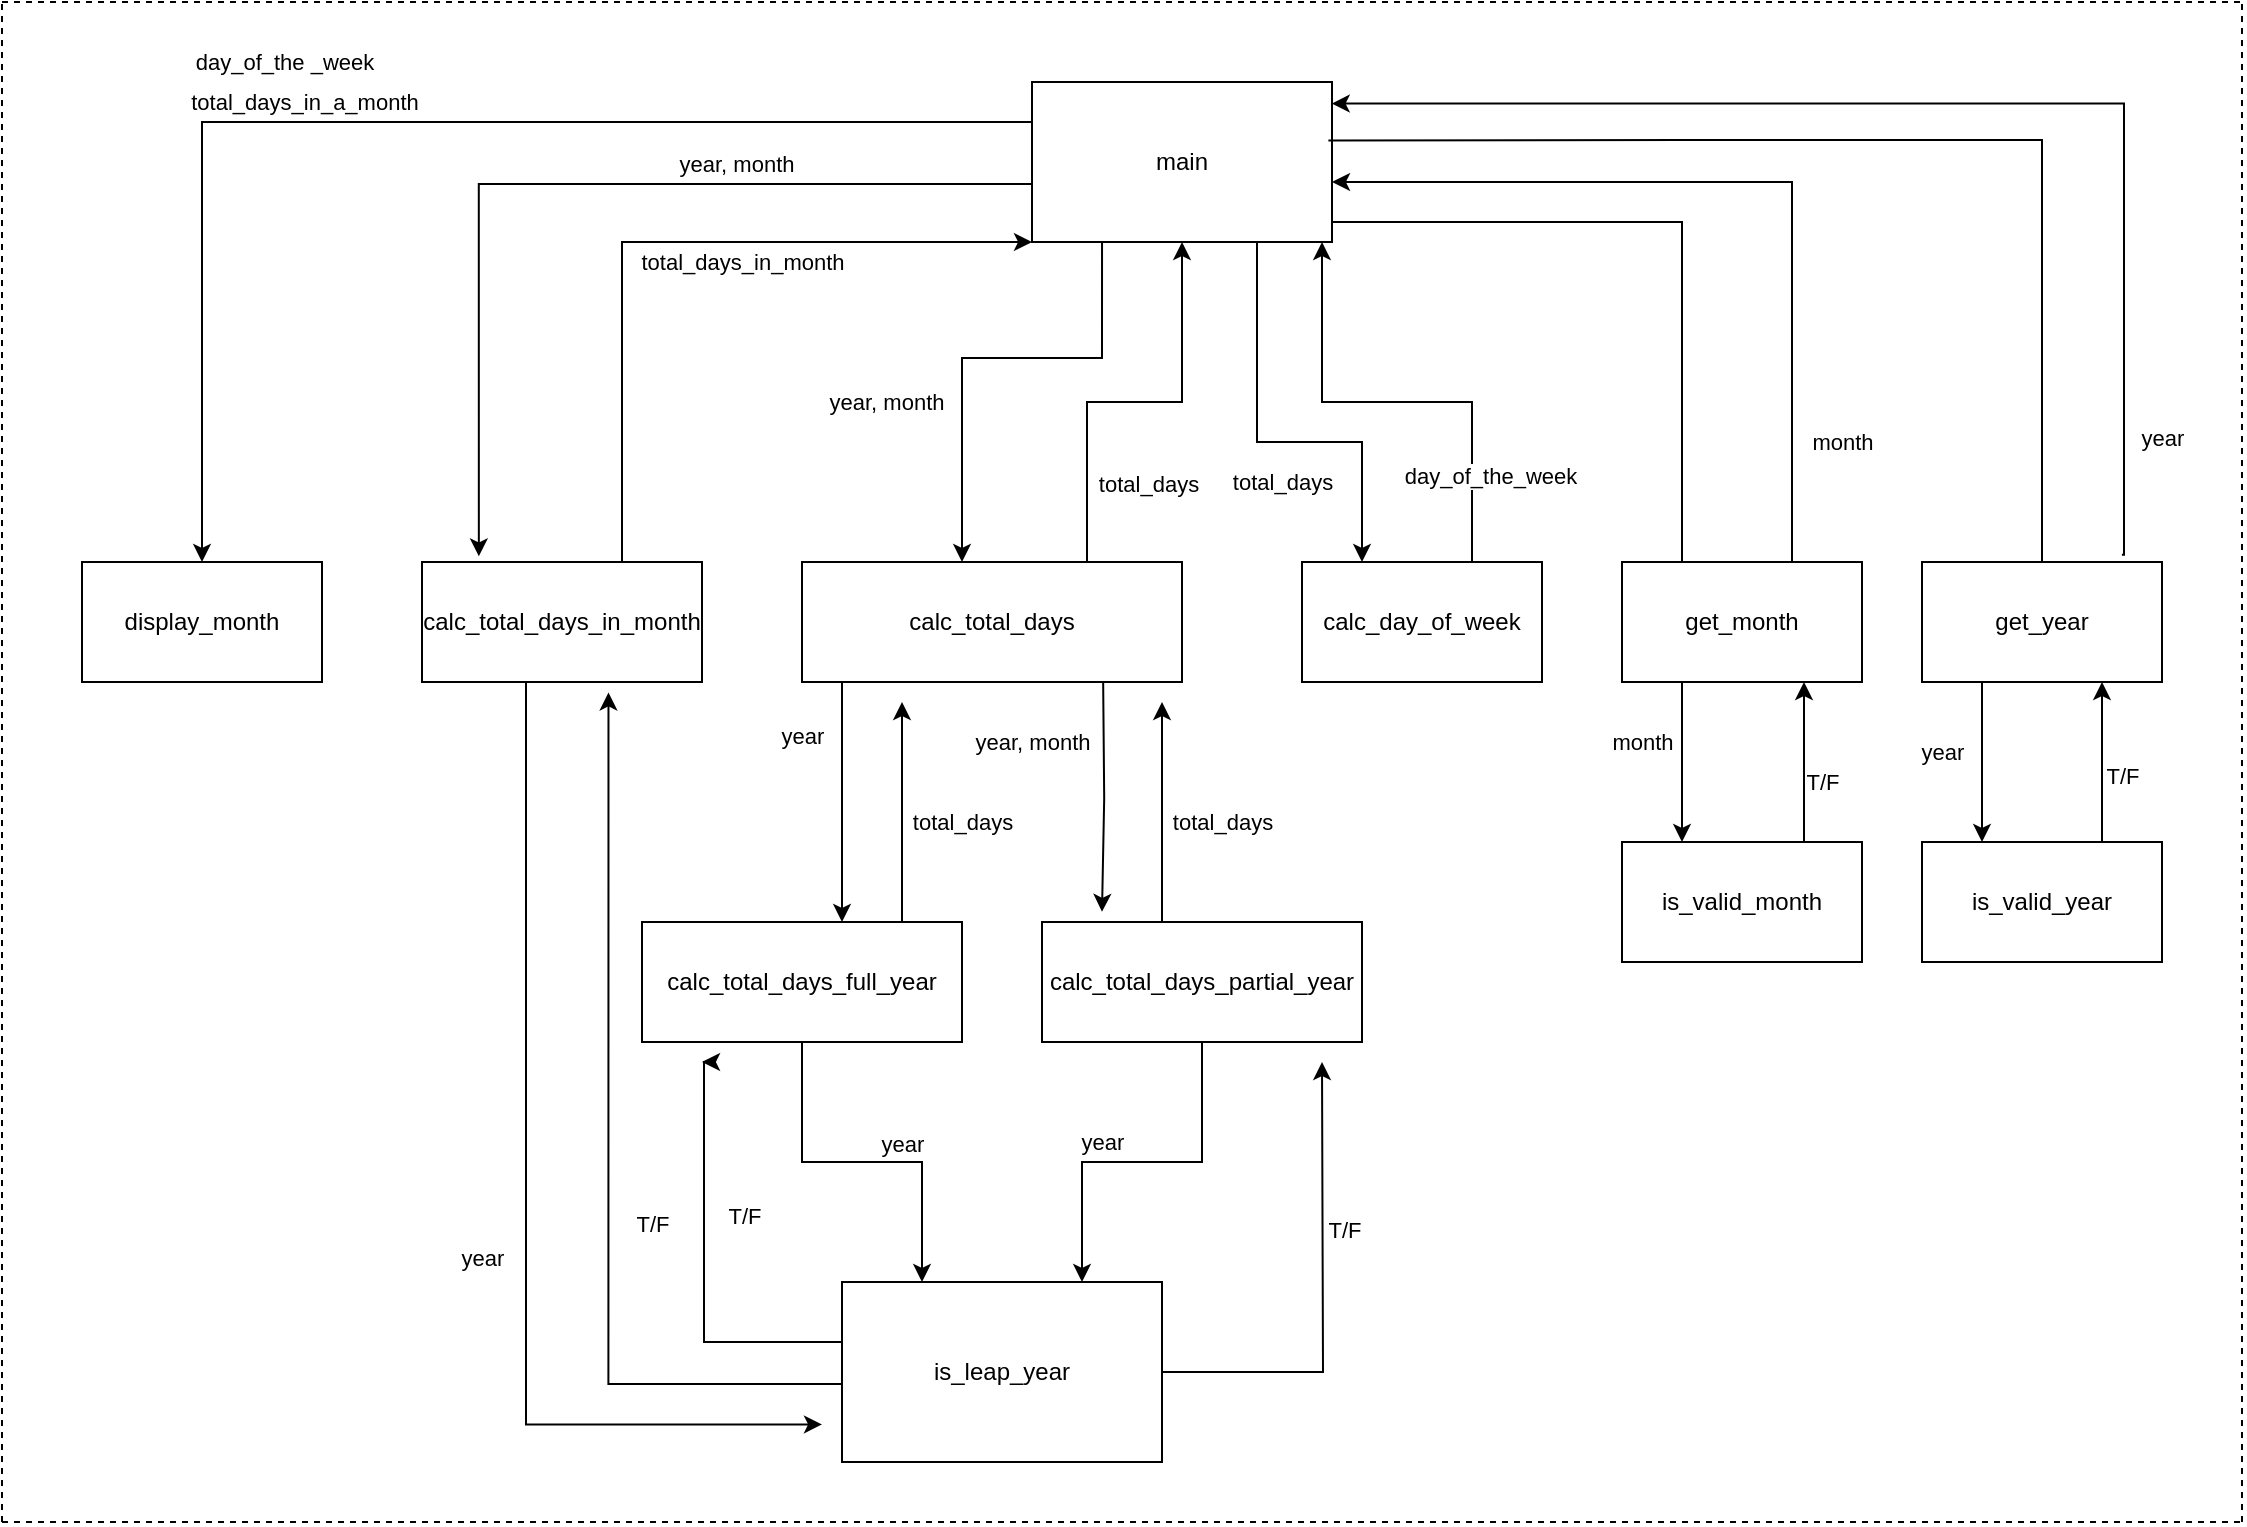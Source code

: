 <mxfile version="21.7.5" type="device">
  <diagram name="Page-1" id="hs-vUUEDCnIEeR5F0aw0">
    <mxGraphModel dx="2311" dy="1713" grid="1" gridSize="10" guides="1" tooltips="1" connect="1" arrows="1" fold="1" page="1" pageScale="1" pageWidth="850" pageHeight="1100" math="0" shadow="0">
      <root>
        <mxCell id="0" />
        <mxCell id="1" parent="0" />
        <mxCell id="wMxmWrA6vU7E4x_HZSGD-15" value="" style="edgeStyle=orthogonalEdgeStyle;rounded=0;orthogonalLoop=1;jettySize=auto;html=1;" edge="1" parent="1" source="wMxmWrA6vU7E4x_HZSGD-1" target="wMxmWrA6vU7E4x_HZSGD-14">
          <mxGeometry relative="1" as="geometry">
            <Array as="points">
              <mxPoint x="180" y="360" />
              <mxPoint x="180" y="360" />
            </Array>
          </mxGeometry>
        </mxCell>
        <mxCell id="wMxmWrA6vU7E4x_HZSGD-95" value="year" style="edgeLabel;html=1;align=center;verticalAlign=middle;resizable=0;points=[];" vertex="1" connectable="0" parent="wMxmWrA6vU7E4x_HZSGD-15">
          <mxGeometry x="-0.55" y="2" relative="1" as="geometry">
            <mxPoint x="-22" as="offset" />
          </mxGeometry>
        </mxCell>
        <mxCell id="wMxmWrA6vU7E4x_HZSGD-88" style="edgeStyle=orthogonalEdgeStyle;rounded=0;orthogonalLoop=1;jettySize=auto;html=1;exitX=0.75;exitY=0;exitDx=0;exitDy=0;entryX=0.5;entryY=1;entryDx=0;entryDy=0;" edge="1" parent="1" source="wMxmWrA6vU7E4x_HZSGD-1" target="wMxmWrA6vU7E4x_HZSGD-2">
          <mxGeometry relative="1" as="geometry" />
        </mxCell>
        <mxCell id="wMxmWrA6vU7E4x_HZSGD-89" value="total_days" style="edgeLabel;html=1;align=center;verticalAlign=middle;resizable=0;points=[];" vertex="1" connectable="0" parent="wMxmWrA6vU7E4x_HZSGD-88">
          <mxGeometry x="-0.696" y="-1" relative="1" as="geometry">
            <mxPoint x="29" y="-8" as="offset" />
          </mxGeometry>
        </mxCell>
        <mxCell id="wMxmWrA6vU7E4x_HZSGD-106" style="edgeStyle=orthogonalEdgeStyle;rounded=0;orthogonalLoop=1;jettySize=auto;html=1;exitX=0.75;exitY=1;exitDx=0;exitDy=0;entryX=0.137;entryY=-0.085;entryDx=0;entryDy=0;entryPerimeter=0;" edge="1" parent="1">
          <mxGeometry relative="1" as="geometry">
            <mxPoint x="310.58" y="260" as="sourcePoint" />
            <mxPoint x="310.0" y="374.9" as="targetPoint" />
          </mxGeometry>
        </mxCell>
        <mxCell id="wMxmWrA6vU7E4x_HZSGD-108" value="year, month" style="edgeLabel;html=1;align=center;verticalAlign=middle;resizable=0;points=[];" vertex="1" connectable="0" parent="wMxmWrA6vU7E4x_HZSGD-106">
          <mxGeometry x="-0.22" y="2" relative="1" as="geometry">
            <mxPoint x="-38" y="-15" as="offset" />
          </mxGeometry>
        </mxCell>
        <mxCell id="wMxmWrA6vU7E4x_HZSGD-1" value="calc_total_days" style="rounded=0;whiteSpace=wrap;html=1;" vertex="1" parent="1">
          <mxGeometry x="160" y="200" width="190" height="60" as="geometry" />
        </mxCell>
        <mxCell id="wMxmWrA6vU7E4x_HZSGD-9" value="" style="edgeStyle=orthogonalEdgeStyle;rounded=0;orthogonalLoop=1;jettySize=auto;html=1;exitX=0.193;exitY=1.025;exitDx=0;exitDy=0;exitPerimeter=0;" edge="1" parent="1">
          <mxGeometry relative="1" as="geometry">
            <mxPoint x="310.02" y="40" as="sourcePoint" />
            <mxPoint x="240" y="200" as="targetPoint" />
            <Array as="points">
              <mxPoint x="310" y="98" />
              <mxPoint x="240" y="98" />
              <mxPoint x="240" y="198" />
            </Array>
          </mxGeometry>
        </mxCell>
        <mxCell id="wMxmWrA6vU7E4x_HZSGD-84" value="year, month" style="edgeLabel;html=1;align=center;verticalAlign=middle;resizable=0;points=[];" vertex="1" connectable="0" parent="wMxmWrA6vU7E4x_HZSGD-9">
          <mxGeometry x="0.069" y="3" relative="1" as="geometry">
            <mxPoint x="-43" y="19" as="offset" />
          </mxGeometry>
        </mxCell>
        <mxCell id="wMxmWrA6vU7E4x_HZSGD-13" value="" style="edgeStyle=orthogonalEdgeStyle;rounded=0;orthogonalLoop=1;jettySize=auto;html=1;" edge="1" parent="1" source="wMxmWrA6vU7E4x_HZSGD-2" target="wMxmWrA6vU7E4x_HZSGD-12">
          <mxGeometry relative="1" as="geometry">
            <Array as="points">
              <mxPoint x="-140" y="-20" />
            </Array>
          </mxGeometry>
        </mxCell>
        <mxCell id="wMxmWrA6vU7E4x_HZSGD-42" value="total_days_in_a_month" style="edgeLabel;html=1;align=center;verticalAlign=middle;resizable=0;points=[];" vertex="1" connectable="0" parent="wMxmWrA6vU7E4x_HZSGD-13">
          <mxGeometry x="0.048" y="3" relative="1" as="geometry">
            <mxPoint x="-32" y="-13" as="offset" />
          </mxGeometry>
        </mxCell>
        <mxCell id="wMxmWrA6vU7E4x_HZSGD-43" value="day_of_the _week" style="edgeLabel;html=1;align=center;verticalAlign=middle;resizable=0;points=[];" vertex="1" connectable="0" parent="wMxmWrA6vU7E4x_HZSGD-13">
          <mxGeometry x="0.048" y="3" relative="1" as="geometry">
            <mxPoint x="-42" y="-33" as="offset" />
          </mxGeometry>
        </mxCell>
        <mxCell id="wMxmWrA6vU7E4x_HZSGD-56" value="" style="edgeStyle=orthogonalEdgeStyle;rounded=0;orthogonalLoop=1;jettySize=auto;html=1;entryX=0.203;entryY=-0.047;entryDx=0;entryDy=0;entryPerimeter=0;" edge="1" parent="1" target="wMxmWrA6vU7E4x_HZSGD-55">
          <mxGeometry relative="1" as="geometry">
            <mxPoint x="275" y="10" as="sourcePoint" />
            <mxPoint y="130" as="targetPoint" />
            <Array as="points">
              <mxPoint x="275" y="11" />
              <mxPoint x="-2" y="11" />
            </Array>
          </mxGeometry>
        </mxCell>
        <mxCell id="wMxmWrA6vU7E4x_HZSGD-57" value="year, month" style="edgeLabel;html=1;align=center;verticalAlign=middle;resizable=0;points=[];" vertex="1" connectable="0" parent="wMxmWrA6vU7E4x_HZSGD-56">
          <mxGeometry x="-0.358" y="-1" relative="1" as="geometry">
            <mxPoint y="-9" as="offset" />
          </mxGeometry>
        </mxCell>
        <mxCell id="wMxmWrA6vU7E4x_HZSGD-111" style="edgeStyle=orthogonalEdgeStyle;rounded=0;orthogonalLoop=1;jettySize=auto;html=1;exitX=0.75;exitY=1;exitDx=0;exitDy=0;entryX=0.25;entryY=0;entryDx=0;entryDy=0;" edge="1" parent="1" source="wMxmWrA6vU7E4x_HZSGD-2" target="wMxmWrA6vU7E4x_HZSGD-10">
          <mxGeometry relative="1" as="geometry">
            <Array as="points">
              <mxPoint x="388" y="140" />
              <mxPoint x="440" y="140" />
            </Array>
          </mxGeometry>
        </mxCell>
        <mxCell id="wMxmWrA6vU7E4x_HZSGD-112" value="total_days" style="edgeLabel;html=1;align=center;verticalAlign=middle;resizable=0;points=[];" vertex="1" connectable="0" parent="wMxmWrA6vU7E4x_HZSGD-111">
          <mxGeometry x="-0.033" y="1" relative="1" as="geometry">
            <mxPoint x="10" y="21" as="offset" />
          </mxGeometry>
        </mxCell>
        <mxCell id="wMxmWrA6vU7E4x_HZSGD-2" value="main" style="rounded=0;whiteSpace=wrap;html=1;" vertex="1" parent="1">
          <mxGeometry x="275" y="-40" width="150" height="80" as="geometry" />
        </mxCell>
        <mxCell id="wMxmWrA6vU7E4x_HZSGD-90" style="edgeStyle=orthogonalEdgeStyle;rounded=0;orthogonalLoop=1;jettySize=auto;html=1;exitX=0.75;exitY=0;exitDx=0;exitDy=0;entryX=1;entryY=1;entryDx=0;entryDy=0;" edge="1" parent="1">
          <mxGeometry relative="1" as="geometry">
            <mxPoint x="495" y="200" as="sourcePoint" />
            <mxPoint x="420" y="40" as="targetPoint" />
            <Array as="points">
              <mxPoint x="495" y="120" />
              <mxPoint x="420" y="120" />
            </Array>
          </mxGeometry>
        </mxCell>
        <mxCell id="wMxmWrA6vU7E4x_HZSGD-92" value="day_of_the_week" style="edgeLabel;html=1;align=center;verticalAlign=middle;resizable=0;points=[];" vertex="1" connectable="0" parent="wMxmWrA6vU7E4x_HZSGD-90">
          <mxGeometry x="0.018" y="-2" relative="1" as="geometry">
            <mxPoint x="48" y="39" as="offset" />
          </mxGeometry>
        </mxCell>
        <mxCell id="wMxmWrA6vU7E4x_HZSGD-10" value="calc_day_of_week" style="rounded=0;whiteSpace=wrap;html=1;" vertex="1" parent="1">
          <mxGeometry x="410" y="200" width="120" height="60" as="geometry" />
        </mxCell>
        <mxCell id="wMxmWrA6vU7E4x_HZSGD-12" value="display_month" style="rounded=0;whiteSpace=wrap;html=1;" vertex="1" parent="1">
          <mxGeometry x="-200" y="200" width="120" height="60" as="geometry" />
        </mxCell>
        <mxCell id="wMxmWrA6vU7E4x_HZSGD-20" value="" style="edgeStyle=orthogonalEdgeStyle;rounded=0;orthogonalLoop=1;jettySize=auto;html=1;entryX=0.25;entryY=0;entryDx=0;entryDy=0;" edge="1" parent="1" source="wMxmWrA6vU7E4x_HZSGD-14" target="wMxmWrA6vU7E4x_HZSGD-19">
          <mxGeometry relative="1" as="geometry" />
        </mxCell>
        <mxCell id="wMxmWrA6vU7E4x_HZSGD-52" value="year" style="edgeLabel;html=1;align=center;verticalAlign=middle;resizable=0;points=[];" vertex="1" connectable="0" parent="wMxmWrA6vU7E4x_HZSGD-20">
          <mxGeometry x="0.703" y="2" relative="1" as="geometry">
            <mxPoint x="-12" y="-43" as="offset" />
          </mxGeometry>
        </mxCell>
        <mxCell id="wMxmWrA6vU7E4x_HZSGD-105" style="edgeStyle=orthogonalEdgeStyle;rounded=0;orthogonalLoop=1;jettySize=auto;html=1;exitX=0.75;exitY=0;exitDx=0;exitDy=0;" edge="1" parent="1">
          <mxGeometry relative="1" as="geometry">
            <mxPoint x="210" y="270" as="targetPoint" />
            <mxPoint x="210" y="380" as="sourcePoint" />
          </mxGeometry>
        </mxCell>
        <mxCell id="wMxmWrA6vU7E4x_HZSGD-110" value="total_days" style="edgeLabel;html=1;align=center;verticalAlign=middle;resizable=0;points=[];" vertex="1" connectable="0" parent="wMxmWrA6vU7E4x_HZSGD-105">
          <mxGeometry x="-0.164" y="-1" relative="1" as="geometry">
            <mxPoint x="29" y="-4" as="offset" />
          </mxGeometry>
        </mxCell>
        <mxCell id="wMxmWrA6vU7E4x_HZSGD-14" value="calc_total_days_full_year" style="rounded=0;whiteSpace=wrap;html=1;" vertex="1" parent="1">
          <mxGeometry x="80" y="380" width="160" height="60" as="geometry" />
        </mxCell>
        <mxCell id="wMxmWrA6vU7E4x_HZSGD-21" style="edgeStyle=orthogonalEdgeStyle;rounded=0;orthogonalLoop=1;jettySize=auto;html=1;entryX=0.75;entryY=0;entryDx=0;entryDy=0;" edge="1" parent="1" source="wMxmWrA6vU7E4x_HZSGD-17" target="wMxmWrA6vU7E4x_HZSGD-19">
          <mxGeometry relative="1" as="geometry" />
        </mxCell>
        <mxCell id="wMxmWrA6vU7E4x_HZSGD-54" value="year" style="edgeLabel;html=1;align=center;verticalAlign=middle;resizable=0;points=[];" vertex="1" connectable="0" parent="wMxmWrA6vU7E4x_HZSGD-21">
          <mxGeometry x="0.015" y="-1" relative="1" as="geometry">
            <mxPoint x="-19" y="-9" as="offset" />
          </mxGeometry>
        </mxCell>
        <mxCell id="wMxmWrA6vU7E4x_HZSGD-107" style="edgeStyle=orthogonalEdgeStyle;rounded=0;orthogonalLoop=1;jettySize=auto;html=1;exitX=0.5;exitY=0;exitDx=0;exitDy=0;" edge="1" parent="1">
          <mxGeometry relative="1" as="geometry">
            <mxPoint x="340" y="270" as="targetPoint" />
            <mxPoint x="340" y="380" as="sourcePoint" />
          </mxGeometry>
        </mxCell>
        <mxCell id="wMxmWrA6vU7E4x_HZSGD-109" value="total_days" style="edgeLabel;html=1;align=center;verticalAlign=middle;resizable=0;points=[];" vertex="1" connectable="0" parent="wMxmWrA6vU7E4x_HZSGD-107">
          <mxGeometry x="0.018" y="-4" relative="1" as="geometry">
            <mxPoint x="26" y="6" as="offset" />
          </mxGeometry>
        </mxCell>
        <mxCell id="wMxmWrA6vU7E4x_HZSGD-17" value="calc_total_days_partial_year" style="rounded=0;whiteSpace=wrap;html=1;" vertex="1" parent="1">
          <mxGeometry x="280" y="380" width="160" height="60" as="geometry" />
        </mxCell>
        <mxCell id="wMxmWrA6vU7E4x_HZSGD-44" style="edgeStyle=orthogonalEdgeStyle;rounded=0;orthogonalLoop=1;jettySize=auto;html=1;" edge="1" parent="1" source="wMxmWrA6vU7E4x_HZSGD-19">
          <mxGeometry relative="1" as="geometry">
            <mxPoint x="420" y="450" as="targetPoint" />
          </mxGeometry>
        </mxCell>
        <mxCell id="wMxmWrA6vU7E4x_HZSGD-48" value="T/F" style="edgeLabel;html=1;align=center;verticalAlign=middle;resizable=0;points=[];" vertex="1" connectable="0" parent="wMxmWrA6vU7E4x_HZSGD-44">
          <mxGeometry x="0.23" y="-2" relative="1" as="geometry">
            <mxPoint x="8" y="-7" as="offset" />
          </mxGeometry>
        </mxCell>
        <mxCell id="wMxmWrA6vU7E4x_HZSGD-45" style="edgeStyle=orthogonalEdgeStyle;rounded=0;orthogonalLoop=1;jettySize=auto;html=1;" edge="1" parent="1" source="wMxmWrA6vU7E4x_HZSGD-19">
          <mxGeometry relative="1" as="geometry">
            <mxPoint x="110" y="450" as="targetPoint" />
            <Array as="points">
              <mxPoint x="111" y="590" />
            </Array>
          </mxGeometry>
        </mxCell>
        <mxCell id="wMxmWrA6vU7E4x_HZSGD-51" value="T/F" style="edgeLabel;html=1;align=center;verticalAlign=middle;resizable=0;points=[];" vertex="1" connectable="0" parent="wMxmWrA6vU7E4x_HZSGD-45">
          <mxGeometry x="0.259" y="1" relative="1" as="geometry">
            <mxPoint x="21" as="offset" />
          </mxGeometry>
        </mxCell>
        <mxCell id="wMxmWrA6vU7E4x_HZSGD-85" style="edgeStyle=orthogonalEdgeStyle;rounded=0;orthogonalLoop=1;jettySize=auto;html=1;entryX=0.666;entryY=1.087;entryDx=0;entryDy=0;entryPerimeter=0;" edge="1" parent="1" target="wMxmWrA6vU7E4x_HZSGD-55">
          <mxGeometry relative="1" as="geometry">
            <mxPoint x="60" y="260" as="targetPoint" />
            <mxPoint x="180" y="610" as="sourcePoint" />
            <Array as="points">
              <mxPoint x="180" y="611" />
              <mxPoint x="63" y="611" />
            </Array>
          </mxGeometry>
        </mxCell>
        <mxCell id="wMxmWrA6vU7E4x_HZSGD-86" value="T/F" style="edgeLabel;html=1;align=center;verticalAlign=middle;resizable=0;points=[];" vertex="1" connectable="0" parent="wMxmWrA6vU7E4x_HZSGD-85">
          <mxGeometry x="-0.648" relative="1" as="geometry">
            <mxPoint x="-15" y="-80" as="offset" />
          </mxGeometry>
        </mxCell>
        <mxCell id="wMxmWrA6vU7E4x_HZSGD-19" value="is_leap_year" style="rounded=0;whiteSpace=wrap;html=1;" vertex="1" parent="1">
          <mxGeometry x="180" y="560" width="160" height="90" as="geometry" />
        </mxCell>
        <mxCell id="wMxmWrA6vU7E4x_HZSGD-28" style="edgeStyle=orthogonalEdgeStyle;rounded=0;orthogonalLoop=1;jettySize=auto;html=1;" edge="1" parent="1">
          <mxGeometry relative="1" as="geometry">
            <mxPoint x="655" y="210" as="sourcePoint" />
            <mxPoint x="425" y="10" as="targetPoint" />
            <Array as="points">
              <mxPoint x="655" y="10" />
            </Array>
          </mxGeometry>
        </mxCell>
        <mxCell id="wMxmWrA6vU7E4x_HZSGD-39" value="month" style="edgeLabel;html=1;align=center;verticalAlign=middle;resizable=0;points=[];" vertex="1" connectable="0" parent="wMxmWrA6vU7E4x_HZSGD-28">
          <mxGeometry x="-0.652" relative="1" as="geometry">
            <mxPoint x="25" y="5" as="offset" />
          </mxGeometry>
        </mxCell>
        <mxCell id="wMxmWrA6vU7E4x_HZSGD-80" style="edgeStyle=orthogonalEdgeStyle;rounded=0;orthogonalLoop=1;jettySize=auto;html=1;exitX=0.25;exitY=1;exitDx=0;exitDy=0;entryX=0.25;entryY=0;entryDx=0;entryDy=0;" edge="1" parent="1" source="wMxmWrA6vU7E4x_HZSGD-23" target="wMxmWrA6vU7E4x_HZSGD-64">
          <mxGeometry relative="1" as="geometry" />
        </mxCell>
        <mxCell id="wMxmWrA6vU7E4x_HZSGD-82" value="month" style="edgeLabel;html=1;align=center;verticalAlign=middle;resizable=0;points=[];" vertex="1" connectable="0" parent="wMxmWrA6vU7E4x_HZSGD-80">
          <mxGeometry x="-0.055" y="1" relative="1" as="geometry">
            <mxPoint x="-21" y="-8" as="offset" />
          </mxGeometry>
        </mxCell>
        <mxCell id="wMxmWrA6vU7E4x_HZSGD-23" value="get_month" style="rounded=0;whiteSpace=wrap;html=1;" vertex="1" parent="1">
          <mxGeometry x="570" y="200" width="120" height="60" as="geometry" />
        </mxCell>
        <mxCell id="wMxmWrA6vU7E4x_HZSGD-35" style="edgeStyle=orthogonalEdgeStyle;rounded=0;orthogonalLoop=1;jettySize=auto;html=1;exitX=0.833;exitY=-0.06;exitDx=0;exitDy=0;exitPerimeter=0;entryX=0.999;entryY=0.135;entryDx=0;entryDy=0;entryPerimeter=0;" edge="1" parent="1" source="wMxmWrA6vU7E4x_HZSGD-24" target="wMxmWrA6vU7E4x_HZSGD-2">
          <mxGeometry relative="1" as="geometry">
            <mxPoint x="821" y="160" as="sourcePoint" />
            <mxPoint x="450" y="-30" as="targetPoint" />
            <Array as="points">
              <mxPoint x="821" y="196" />
              <mxPoint x="821" y="-29" />
            </Array>
          </mxGeometry>
        </mxCell>
        <mxCell id="wMxmWrA6vU7E4x_HZSGD-40" value="year" style="edgeLabel;html=1;align=center;verticalAlign=middle;resizable=0;points=[];" vertex="1" connectable="0" parent="wMxmWrA6vU7E4x_HZSGD-35">
          <mxGeometry x="-0.807" y="3" relative="1" as="geometry">
            <mxPoint x="22" as="offset" />
          </mxGeometry>
        </mxCell>
        <mxCell id="wMxmWrA6vU7E4x_HZSGD-81" style="edgeStyle=orthogonalEdgeStyle;rounded=0;orthogonalLoop=1;jettySize=auto;html=1;exitX=0.25;exitY=1;exitDx=0;exitDy=0;entryX=0.25;entryY=0;entryDx=0;entryDy=0;" edge="1" parent="1" source="wMxmWrA6vU7E4x_HZSGD-24" target="wMxmWrA6vU7E4x_HZSGD-66">
          <mxGeometry relative="1" as="geometry" />
        </mxCell>
        <mxCell id="wMxmWrA6vU7E4x_HZSGD-83" value="year" style="edgeLabel;html=1;align=center;verticalAlign=middle;resizable=0;points=[];" vertex="1" connectable="0" parent="wMxmWrA6vU7E4x_HZSGD-81">
          <mxGeometry x="-0.13" relative="1" as="geometry">
            <mxPoint x="-20" as="offset" />
          </mxGeometry>
        </mxCell>
        <mxCell id="wMxmWrA6vU7E4x_HZSGD-24" value="get_year" style="rounded=0;whiteSpace=wrap;html=1;" vertex="1" parent="1">
          <mxGeometry x="720" y="200" width="120" height="60" as="geometry" />
        </mxCell>
        <mxCell id="wMxmWrA6vU7E4x_HZSGD-33" value="" style="endArrow=none;html=1;rounded=0;entryX=0.988;entryY=0.365;entryDx=0;entryDy=0;entryPerimeter=0;" edge="1" parent="1" source="wMxmWrA6vU7E4x_HZSGD-24" target="wMxmWrA6vU7E4x_HZSGD-2">
          <mxGeometry width="50" height="50" relative="1" as="geometry">
            <mxPoint x="720" y="95" as="sourcePoint" />
            <mxPoint x="770" y="45" as="targetPoint" />
            <Array as="points">
              <mxPoint x="780" y="-11" />
              <mxPoint x="600" y="-11" />
            </Array>
          </mxGeometry>
        </mxCell>
        <mxCell id="wMxmWrA6vU7E4x_HZSGD-34" value="" style="endArrow=none;html=1;rounded=0;exitX=0.25;exitY=0;exitDx=0;exitDy=0;entryX=1;entryY=0.875;entryDx=0;entryDy=0;entryPerimeter=0;" edge="1" parent="1" source="wMxmWrA6vU7E4x_HZSGD-23" target="wMxmWrA6vU7E4x_HZSGD-2">
          <mxGeometry width="50" height="50" relative="1" as="geometry">
            <mxPoint x="570" y="150" as="sourcePoint" />
            <mxPoint x="440" y="80" as="targetPoint" />
            <Array as="points">
              <mxPoint x="600" y="30" />
            </Array>
          </mxGeometry>
        </mxCell>
        <mxCell id="wMxmWrA6vU7E4x_HZSGD-59" value="" style="edgeStyle=orthogonalEdgeStyle;rounded=0;orthogonalLoop=1;jettySize=auto;html=1;" edge="1" parent="1" source="wMxmWrA6vU7E4x_HZSGD-55">
          <mxGeometry relative="1" as="geometry">
            <mxPoint x="22.36" y="270.0" as="sourcePoint" />
            <mxPoint x="170" y="631.2" as="targetPoint" />
            <Array as="points">
              <mxPoint x="22" y="631" />
            </Array>
          </mxGeometry>
        </mxCell>
        <mxCell id="wMxmWrA6vU7E4x_HZSGD-61" value="year" style="edgeLabel;html=1;align=center;verticalAlign=middle;resizable=0;points=[];" vertex="1" connectable="0" parent="wMxmWrA6vU7E4x_HZSGD-59">
          <mxGeometry x="-0.314" y="2" relative="1" as="geometry">
            <mxPoint x="-24" y="110" as="offset" />
          </mxGeometry>
        </mxCell>
        <mxCell id="wMxmWrA6vU7E4x_HZSGD-62" style="edgeStyle=orthogonalEdgeStyle;rounded=0;orthogonalLoop=1;jettySize=auto;html=1;entryX=0;entryY=1;entryDx=0;entryDy=0;" edge="1" parent="1" source="wMxmWrA6vU7E4x_HZSGD-55" target="wMxmWrA6vU7E4x_HZSGD-2">
          <mxGeometry relative="1" as="geometry">
            <Array as="points">
              <mxPoint x="70" y="40" />
            </Array>
          </mxGeometry>
        </mxCell>
        <mxCell id="wMxmWrA6vU7E4x_HZSGD-63" value="total_days_in_month" style="edgeLabel;html=1;align=center;verticalAlign=middle;resizable=0;points=[];" vertex="1" connectable="0" parent="wMxmWrA6vU7E4x_HZSGD-62">
          <mxGeometry x="0.101" relative="1" as="geometry">
            <mxPoint x="19" y="10" as="offset" />
          </mxGeometry>
        </mxCell>
        <mxCell id="wMxmWrA6vU7E4x_HZSGD-55" value="calc_total_days_in_month" style="rounded=0;whiteSpace=wrap;html=1;" vertex="1" parent="1">
          <mxGeometry x="-30" y="200" width="140" height="60" as="geometry" />
        </mxCell>
        <mxCell id="wMxmWrA6vU7E4x_HZSGD-72" style="edgeStyle=orthogonalEdgeStyle;rounded=0;orthogonalLoop=1;jettySize=auto;html=1;exitX=0.75;exitY=0;exitDx=0;exitDy=0;entryX=0.75;entryY=1;entryDx=0;entryDy=0;" edge="1" parent="1">
          <mxGeometry relative="1" as="geometry">
            <mxPoint x="661" y="340" as="sourcePoint" />
            <mxPoint x="661" y="260" as="targetPoint" />
          </mxGeometry>
        </mxCell>
        <mxCell id="wMxmWrA6vU7E4x_HZSGD-76" value="T/F" style="edgeLabel;html=1;align=center;verticalAlign=middle;resizable=0;points=[];" vertex="1" connectable="0" parent="wMxmWrA6vU7E4x_HZSGD-72">
          <mxGeometry x="0.08" y="-1" relative="1" as="geometry">
            <mxPoint x="8" y="13" as="offset" />
          </mxGeometry>
        </mxCell>
        <mxCell id="wMxmWrA6vU7E4x_HZSGD-64" value="is_valid_month" style="rounded=0;whiteSpace=wrap;html=1;" vertex="1" parent="1">
          <mxGeometry x="570" y="340" width="120" height="60" as="geometry" />
        </mxCell>
        <mxCell id="wMxmWrA6vU7E4x_HZSGD-73" style="edgeStyle=orthogonalEdgeStyle;rounded=0;orthogonalLoop=1;jettySize=auto;html=1;exitX=0.75;exitY=0;exitDx=0;exitDy=0;entryX=0.75;entryY=1;entryDx=0;entryDy=0;" edge="1" parent="1" source="wMxmWrA6vU7E4x_HZSGD-66" target="wMxmWrA6vU7E4x_HZSGD-24">
          <mxGeometry relative="1" as="geometry" />
        </mxCell>
        <mxCell id="wMxmWrA6vU7E4x_HZSGD-75" value="T/F" style="edgeLabel;html=1;align=center;verticalAlign=middle;resizable=0;points=[];" vertex="1" connectable="0" parent="wMxmWrA6vU7E4x_HZSGD-73">
          <mxGeometry x="-0.17" y="-1" relative="1" as="geometry">
            <mxPoint x="9" as="offset" />
          </mxGeometry>
        </mxCell>
        <mxCell id="wMxmWrA6vU7E4x_HZSGD-66" value="is_valid_year" style="rounded=0;whiteSpace=wrap;html=1;" vertex="1" parent="1">
          <mxGeometry x="720" y="340" width="120" height="60" as="geometry" />
        </mxCell>
        <mxCell id="wMxmWrA6vU7E4x_HZSGD-114" value="" style="endArrow=none;dashed=1;html=1;rounded=0;" edge="1" parent="1">
          <mxGeometry width="50" height="50" relative="1" as="geometry">
            <mxPoint x="-240" y="680" as="sourcePoint" />
            <mxPoint x="-240" y="-80" as="targetPoint" />
          </mxGeometry>
        </mxCell>
        <mxCell id="wMxmWrA6vU7E4x_HZSGD-115" value="" style="endArrow=none;dashed=1;html=1;rounded=0;" edge="1" parent="1">
          <mxGeometry width="50" height="50" relative="1" as="geometry">
            <mxPoint x="-240" y="-80" as="sourcePoint" />
            <mxPoint x="880" y="-80" as="targetPoint" />
          </mxGeometry>
        </mxCell>
        <mxCell id="wMxmWrA6vU7E4x_HZSGD-116" value="" style="endArrow=none;dashed=1;html=1;rounded=0;" edge="1" parent="1">
          <mxGeometry width="50" height="50" relative="1" as="geometry">
            <mxPoint x="880" y="680" as="sourcePoint" />
            <mxPoint x="880" y="-80" as="targetPoint" />
          </mxGeometry>
        </mxCell>
        <mxCell id="wMxmWrA6vU7E4x_HZSGD-117" value="" style="endArrow=none;dashed=1;html=1;rounded=0;" edge="1" parent="1">
          <mxGeometry width="50" height="50" relative="1" as="geometry">
            <mxPoint x="-240" y="680" as="sourcePoint" />
            <mxPoint x="880" y="680" as="targetPoint" />
          </mxGeometry>
        </mxCell>
      </root>
    </mxGraphModel>
  </diagram>
</mxfile>
